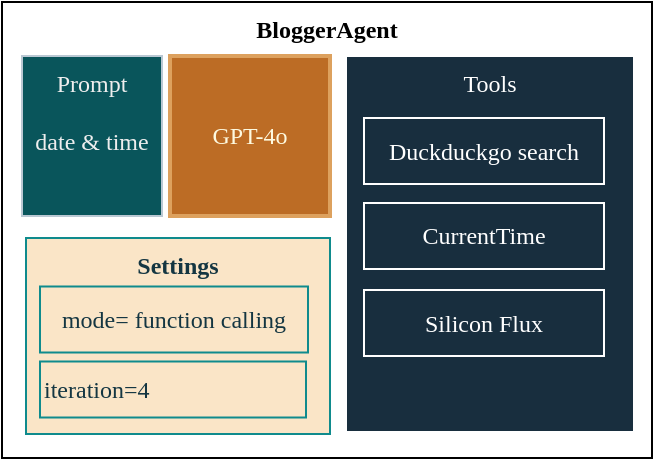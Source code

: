 <mxfile version="24.7.17">
  <diagram name="第 1 页" id="eX4d3PN98kYnHpFHDGFP">
    <mxGraphModel dx="1034" dy="836" grid="0" gridSize="10" guides="1" tooltips="1" connect="1" arrows="1" fold="1" page="0" pageScale="1" pageWidth="827" pageHeight="1169" math="0" shadow="0">
      <root>
        <mxCell id="0" />
        <mxCell id="1" parent="0" />
        <mxCell id="gLJ7GXRF21owEPoORYJ0-1" value="BloggerAgent" style="rounded=0;whiteSpace=wrap;html=1;verticalAlign=top;labelBackgroundColor=none;fontStyle=1;fontFamily=Nunito;" vertex="1" parent="1">
          <mxGeometry x="595" y="212" width="325" height="228" as="geometry" />
        </mxCell>
        <mxCell id="gLJ7GXRF21owEPoORYJ0-24" value="Prompt&lt;div&gt;&lt;br&gt;&lt;div&gt;date &amp;amp; time&lt;/div&gt;&lt;/div&gt;" style="rounded=0;whiteSpace=wrap;html=1;verticalAlign=top;labelBackgroundColor=none;fillColor=#09555B;strokeColor=#BAC8D3;fontColor=#EEEEEE;fontFamily=Nunito;" vertex="1" parent="1">
          <mxGeometry x="605" y="239" width="70" height="80" as="geometry" />
        </mxCell>
        <mxCell id="gLJ7GXRF21owEPoORYJ0-25" value="Tools" style="rounded=0;whiteSpace=wrap;html=1;verticalAlign=top;labelBackgroundColor=none;fillColor=#182E3E;strokeColor=#FFFFFF;fontColor=#FFFFFF;fontFamily=Nunito;" vertex="1" parent="1">
          <mxGeometry x="767" y="239" width="144" height="188" as="geometry" />
        </mxCell>
        <mxCell id="gLJ7GXRF21owEPoORYJ0-26" value="Duckduckgo search" style="rounded=0;whiteSpace=wrap;html=1;labelBackgroundColor=none;fillColor=#182E3E;strokeColor=#FFFFFF;fontColor=#FFFFFF;fontFamily=Nunito;" vertex="1" parent="1">
          <mxGeometry x="776" y="270" width="120" height="33" as="geometry" />
        </mxCell>
        <mxCell id="gLJ7GXRF21owEPoORYJ0-27" value="CurrentTime" style="rounded=0;whiteSpace=wrap;html=1;labelBackgroundColor=none;fillColor=#182E3E;strokeColor=#FFFFFF;fontColor=#FFFFFF;fontFamily=Nunito;" vertex="1" parent="1">
          <mxGeometry x="776" y="312.5" width="120" height="33" as="geometry" />
        </mxCell>
        <mxCell id="gLJ7GXRF21owEPoORYJ0-28" value="Silicon Flux" style="rounded=0;whiteSpace=wrap;html=1;labelBackgroundColor=none;fillColor=#182E3E;strokeColor=#FFFFFF;fontColor=#FFFFFF;fontFamily=Nunito;" vertex="1" parent="1">
          <mxGeometry x="776" y="356" width="120" height="33" as="geometry" />
        </mxCell>
        <mxCell id="gLJ7GXRF21owEPoORYJ0-29" value="Settings" style="rounded=0;whiteSpace=wrap;html=1;verticalAlign=top;labelBackgroundColor=none;fillColor=#FAE5C7;strokeColor=#0F8B8D;fontColor=#143642;fontFamily=Nunito;fontStyle=1" vertex="1" parent="1">
          <mxGeometry x="607" y="330" width="152" height="98" as="geometry" />
        </mxCell>
        <mxCell id="gLJ7GXRF21owEPoORYJ0-30" value="mode= function calling" style="rounded=0;whiteSpace=wrap;html=1;labelBackgroundColor=none;fillColor=#FAE5C7;strokeColor=#0F8B8D;fontColor=#143642;fontFamily=Nunito;" vertex="1" parent="1">
          <mxGeometry x="614" y="354.25" width="134" height="33" as="geometry" />
        </mxCell>
        <mxCell id="gLJ7GXRF21owEPoORYJ0-31" value="iteration=4" style="rounded=0;whiteSpace=wrap;html=1;align=left;labelBackgroundColor=none;fillColor=#FAE5C7;strokeColor=#0F8B8D;fontColor=#143642;fontFamily=Nunito;" vertex="1" parent="1">
          <mxGeometry x="614" y="391.75" width="133" height="28" as="geometry" />
        </mxCell>
        <mxCell id="gLJ7GXRF21owEPoORYJ0-32" value="GPT-4o" style="whiteSpace=wrap;html=1;aspect=fixed;fillColor=#BC6C25;fontColor=#FEFAE0;strokeColor=#DDA15E;strokeWidth=2;labelBackgroundColor=none;fontFamily=Nunito;" vertex="1" parent="1">
          <mxGeometry x="679" y="239" width="80" height="80" as="geometry" />
        </mxCell>
      </root>
    </mxGraphModel>
  </diagram>
</mxfile>
